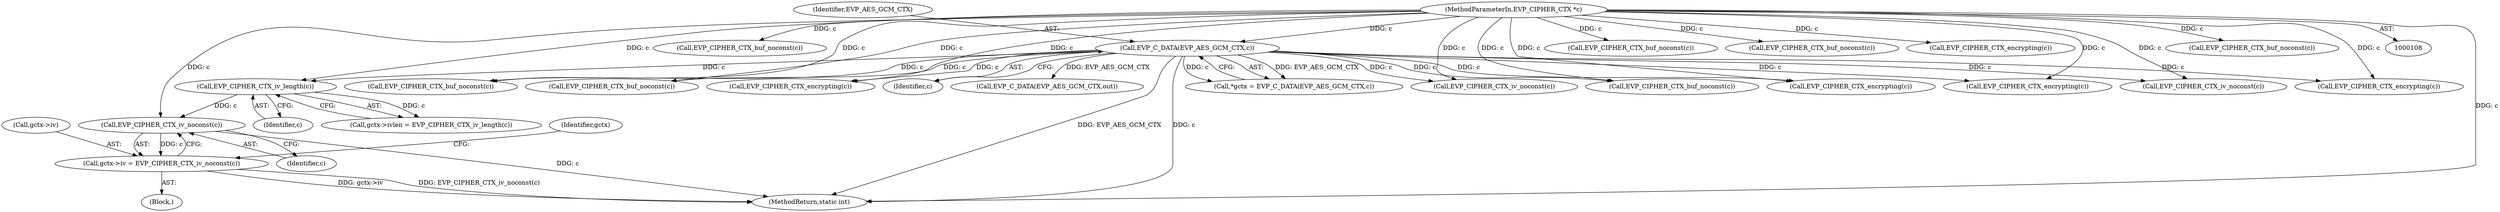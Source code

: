 digraph "0_openssl_00d965474b22b54e4275232bc71ee0c699c5cd21_0@pointer" {
"1000144" [label="(Call,EVP_CIPHER_CTX_iv_noconst(c))"];
"1000138" [label="(Call,EVP_CIPHER_CTX_iv_length(c))"];
"1000117" [label="(Call,EVP_C_DATA(EVP_AES_GCM_CTX,c))"];
"1000109" [label="(MethodParameterIn,EVP_CIPHER_CTX *c)"];
"1000140" [label="(Call,gctx->iv = EVP_CIPHER_CTX_iv_noconst(c))"];
"1000465" [label="(Call,EVP_CIPHER_CTX_buf_noconst(c))"];
"1000488" [label="(Call,EVP_CIPHER_CTX_buf_noconst(c))"];
"1000585" [label="(Call,EVP_CIPHER_CTX_iv_noconst(c))"];
"1000141" [label="(Call,gctx->iv)"];
"1000134" [label="(Call,gctx->ivlen = EVP_CIPHER_CTX_iv_length(c))"];
"1000627" [label="(MethodReturn,static int)"];
"1000118" [label="(Identifier,EVP_AES_GCM_CTX)"];
"1000264" [label="(Call,EVP_CIPHER_CTX_buf_noconst(c))"];
"1000253" [label="(Call,EVP_CIPHER_CTX_encrypting(c))"];
"1000115" [label="(Call,*gctx = EVP_C_DATA(EVP_AES_GCM_CTX,c))"];
"1000119" [label="(Identifier,c)"];
"1000230" [label="(Call,EVP_CIPHER_CTX_buf_noconst(c))"];
"1000140" [label="(Call,gctx->iv = EVP_CIPHER_CTX_iv_noconst(c))"];
"1000315" [label="(Call,EVP_CIPHER_CTX_encrypting(c))"];
"1000145" [label="(Identifier,c)"];
"1000138" [label="(Call,EVP_CIPHER_CTX_iv_length(c))"];
"1000547" [label="(Call,EVP_C_DATA(EVP_AES_GCM_CTX,out))"];
"1000144" [label="(Call,EVP_CIPHER_CTX_iv_noconst(c))"];
"1000117" [label="(Call,EVP_C_DATA(EVP_AES_GCM_CTX,c))"];
"1000528" [label="(Call,EVP_CIPHER_CTX_buf_noconst(c))"];
"1000139" [label="(Identifier,c)"];
"1000518" [label="(Call,EVP_CIPHER_CTX_buf_noconst(c))"];
"1000148" [label="(Identifier,gctx)"];
"1000109" [label="(MethodParameterIn,EVP_CIPHER_CTX *c)"];
"1000504" [label="(Call,EVP_CIPHER_CTX_encrypting(c))"];
"1000122" [label="(Block,)"];
"1000225" [label="(Call,EVP_CIPHER_CTX_encrypting(c))"];
"1000188" [label="(Call,EVP_CIPHER_CTX_iv_noconst(c))"];
"1000481" [label="(Call,EVP_CIPHER_CTX_buf_noconst(c))"];
"1000423" [label="(Call,EVP_CIPHER_CTX_encrypting(c))"];
"1000144" -> "1000140"  [label="AST: "];
"1000144" -> "1000145"  [label="CFG: "];
"1000145" -> "1000144"  [label="AST: "];
"1000140" -> "1000144"  [label="CFG: "];
"1000144" -> "1000627"  [label="DDG: c"];
"1000144" -> "1000140"  [label="DDG: c"];
"1000138" -> "1000144"  [label="DDG: c"];
"1000109" -> "1000144"  [label="DDG: c"];
"1000138" -> "1000134"  [label="AST: "];
"1000138" -> "1000139"  [label="CFG: "];
"1000139" -> "1000138"  [label="AST: "];
"1000134" -> "1000138"  [label="CFG: "];
"1000138" -> "1000134"  [label="DDG: c"];
"1000117" -> "1000138"  [label="DDG: c"];
"1000109" -> "1000138"  [label="DDG: c"];
"1000117" -> "1000115"  [label="AST: "];
"1000117" -> "1000119"  [label="CFG: "];
"1000118" -> "1000117"  [label="AST: "];
"1000119" -> "1000117"  [label="AST: "];
"1000115" -> "1000117"  [label="CFG: "];
"1000117" -> "1000627"  [label="DDG: EVP_AES_GCM_CTX"];
"1000117" -> "1000627"  [label="DDG: c"];
"1000117" -> "1000115"  [label="DDG: EVP_AES_GCM_CTX"];
"1000117" -> "1000115"  [label="DDG: c"];
"1000109" -> "1000117"  [label="DDG: c"];
"1000117" -> "1000188"  [label="DDG: c"];
"1000117" -> "1000225"  [label="DDG: c"];
"1000117" -> "1000230"  [label="DDG: c"];
"1000117" -> "1000253"  [label="DDG: c"];
"1000117" -> "1000264"  [label="DDG: c"];
"1000117" -> "1000315"  [label="DDG: c"];
"1000117" -> "1000423"  [label="DDG: c"];
"1000117" -> "1000465"  [label="DDG: c"];
"1000117" -> "1000547"  [label="DDG: EVP_AES_GCM_CTX"];
"1000117" -> "1000585"  [label="DDG: c"];
"1000109" -> "1000108"  [label="AST: "];
"1000109" -> "1000627"  [label="DDG: c"];
"1000109" -> "1000188"  [label="DDG: c"];
"1000109" -> "1000225"  [label="DDG: c"];
"1000109" -> "1000230"  [label="DDG: c"];
"1000109" -> "1000253"  [label="DDG: c"];
"1000109" -> "1000264"  [label="DDG: c"];
"1000109" -> "1000315"  [label="DDG: c"];
"1000109" -> "1000423"  [label="DDG: c"];
"1000109" -> "1000465"  [label="DDG: c"];
"1000109" -> "1000481"  [label="DDG: c"];
"1000109" -> "1000488"  [label="DDG: c"];
"1000109" -> "1000504"  [label="DDG: c"];
"1000109" -> "1000518"  [label="DDG: c"];
"1000109" -> "1000528"  [label="DDG: c"];
"1000109" -> "1000585"  [label="DDG: c"];
"1000140" -> "1000122"  [label="AST: "];
"1000141" -> "1000140"  [label="AST: "];
"1000148" -> "1000140"  [label="CFG: "];
"1000140" -> "1000627"  [label="DDG: gctx->iv"];
"1000140" -> "1000627"  [label="DDG: EVP_CIPHER_CTX_iv_noconst(c)"];
}
